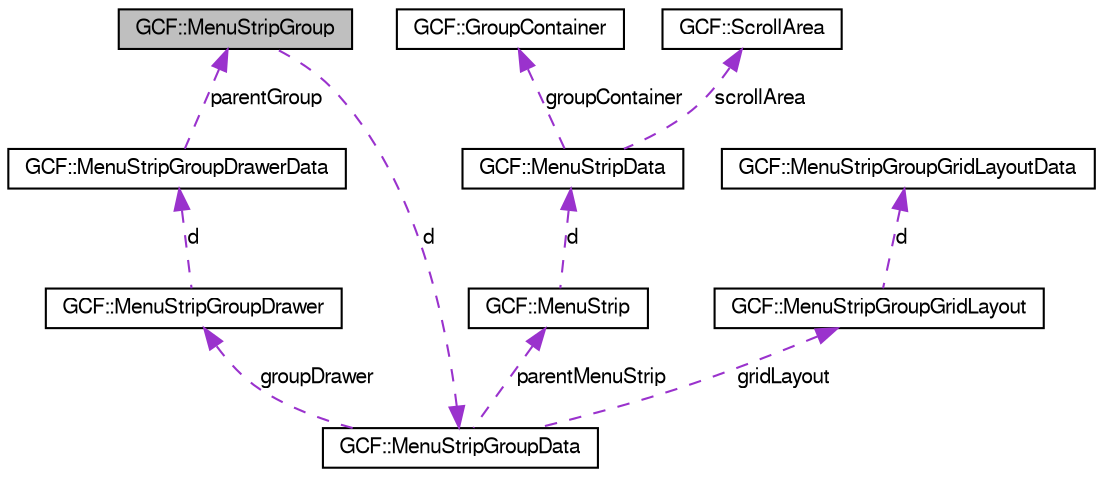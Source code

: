 digraph G
{
  bgcolor="transparent";
  edge [fontname="FreeSans",fontsize=10,labelfontname="FreeSans",labelfontsize=10];
  node [fontname="FreeSans",fontsize=10,shape=record];
  Node1 [label="GCF::MenuStripGroup",height=0.2,width=0.4,color="black", fillcolor="grey75", style="filled" fontcolor="black"];
  Node2 -> Node1 [dir=back,color="darkorchid3",fontsize=10,style="dashed",label="d",fontname="FreeSans"];
  Node2 [label="GCF::MenuStripGroupData",height=0.2,width=0.4,color="black",URL="$struct_g_c_f_1_1_menu_strip_group_data.html"];
  Node3 -> Node2 [dir=back,color="darkorchid3",fontsize=10,style="dashed",label="parentMenuStrip",fontname="FreeSans"];
  Node3 [label="GCF::MenuStrip",height=0.2,width=0.4,color="black",URL="$class_g_c_f_1_1_menu_strip.html",tooltip="A Menu/Toolbar replacement widget."];
  Node4 -> Node3 [dir=back,color="darkorchid3",fontsize=10,style="dashed",label="d",fontname="FreeSans"];
  Node4 [label="GCF::MenuStripData",height=0.2,width=0.4,color="black",URL="$struct_g_c_f_1_1_menu_strip_data.html"];
  Node5 -> Node4 [dir=back,color="darkorchid3",fontsize=10,style="dashed",label="groupContainer",fontname="FreeSans"];
  Node5 [label="GCF::GroupContainer",height=0.2,width=0.4,color="black",URL="$class_g_c_f_1_1_group_container.html"];
  Node6 -> Node4 [dir=back,color="darkorchid3",fontsize=10,style="dashed",label="scrollArea",fontname="FreeSans"];
  Node6 [label="GCF::ScrollArea",height=0.2,width=0.4,color="black",URL="$class_g_c_f_1_1_scroll_area.html"];
  Node7 -> Node2 [dir=back,color="darkorchid3",fontsize=10,style="dashed",label="gridLayout",fontname="FreeSans"];
  Node7 [label="GCF::MenuStripGroupGridLayout",height=0.2,width=0.4,color="black",URL="$class_g_c_f_1_1_menu_strip_group_grid_layout.html"];
  Node8 -> Node7 [dir=back,color="darkorchid3",fontsize=10,style="dashed",label="d",fontname="FreeSans"];
  Node8 [label="GCF::MenuStripGroupGridLayoutData",height=0.2,width=0.4,color="black",URL="$struct_g_c_f_1_1_menu_strip_group_grid_layout_data.html"];
  Node9 -> Node2 [dir=back,color="darkorchid3",fontsize=10,style="dashed",label="groupDrawer",fontname="FreeSans"];
  Node9 [label="GCF::MenuStripGroupDrawer",height=0.2,width=0.4,color="black",URL="$class_g_c_f_1_1_menu_strip_group_drawer.html"];
  Node10 -> Node9 [dir=back,color="darkorchid3",fontsize=10,style="dashed",label="d",fontname="FreeSans"];
  Node10 [label="GCF::MenuStripGroupDrawerData",height=0.2,width=0.4,color="black",URL="$struct_g_c_f_1_1_menu_strip_group_drawer_data.html"];
  Node1 -> Node10 [dir=back,color="darkorchid3",fontsize=10,style="dashed",label="parentGroup",fontname="FreeSans"];
}
